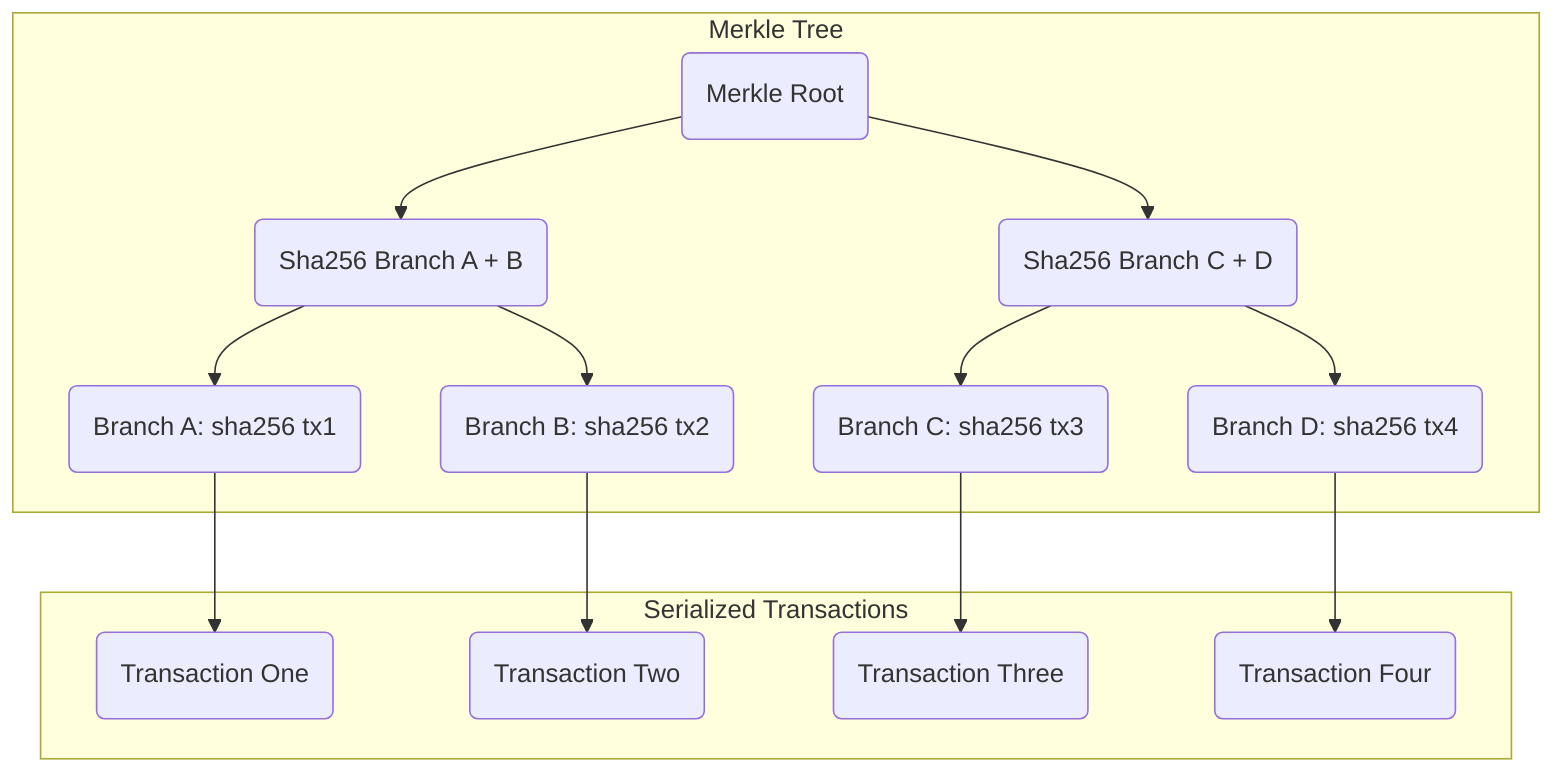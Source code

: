 graph TD

subgraph Merkle Tree
a(Merkle Root) --> b
a --> c(Sha256 Branch A + B) 
c --> d(Branch A: sha256 tx1)
c --> e(Branch B: sha256 tx2)
b(Sha256 Branch C + D)  --> f(Branch C: sha256 tx3)
b --> g(Branch D: sha256 tx4)

end
d --> tx1
e --> tx2
f --> tx3
g --> tx4

subgraph Serialized Transactions
tx1(Transaction One) 
tx2(Transaction Two)  
tx3(Transaction Three)  
tx4(Transaction Four)  
end
